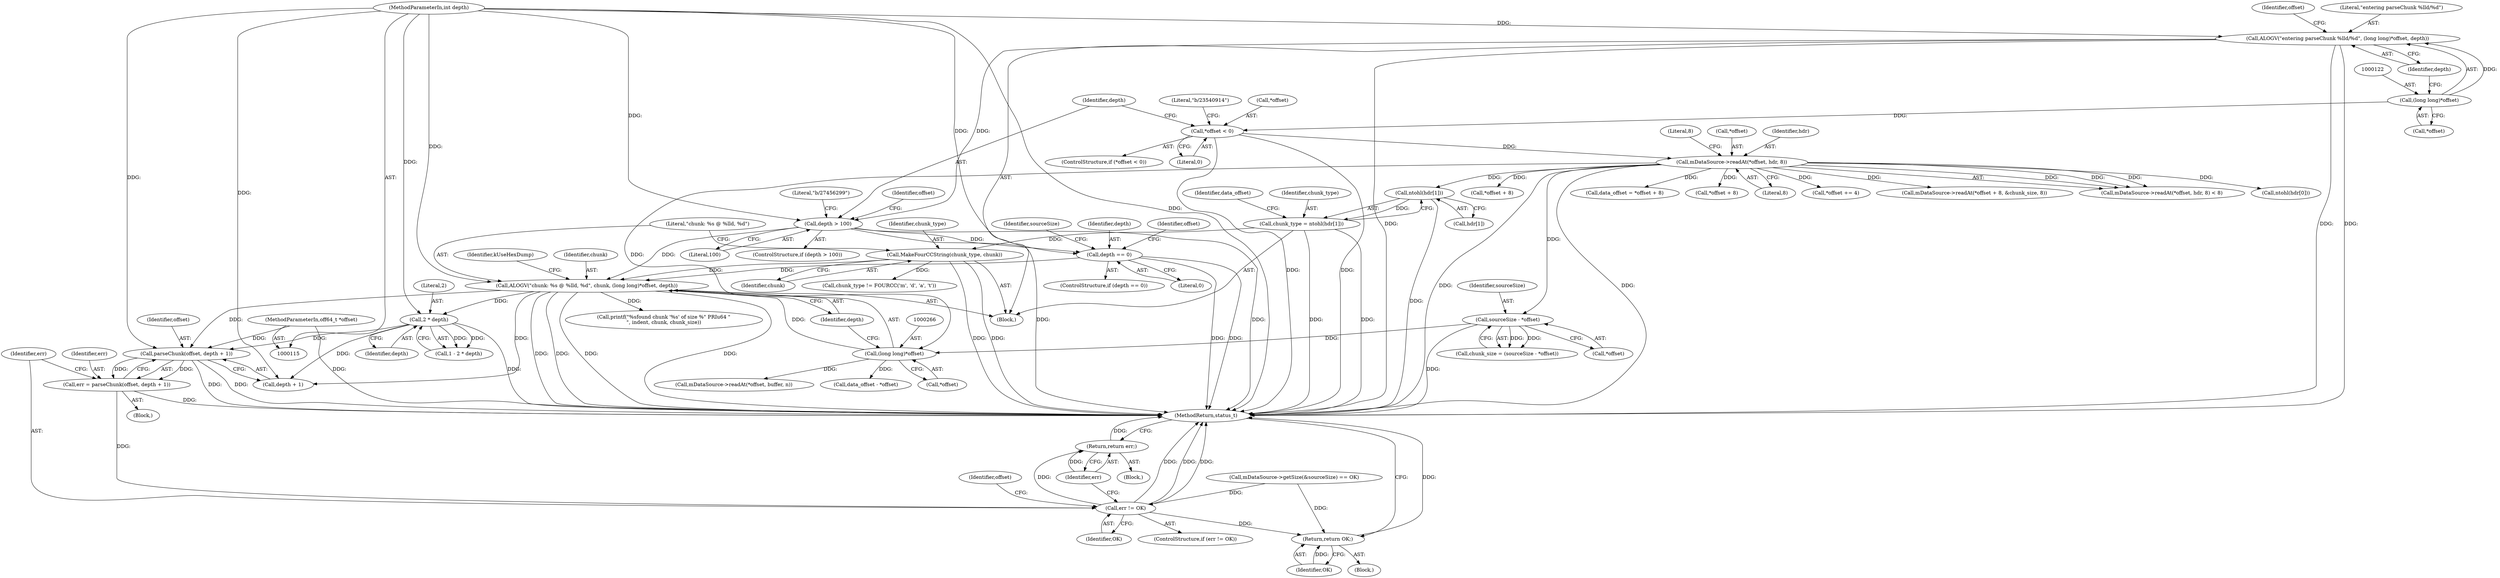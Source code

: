 digraph "0_Android_8a3a2f6ea7defe1a81bb32b3c9f3537f84749b9d@pointer" {
"1000417" [label="(Call,parseChunk(offset, depth + 1))"];
"1000116" [label="(MethodParameterIn,off64_t *offset)"];
"1000288" [label="(Call,2 * depth)"];
"1000262" [label="(Call,ALOGV(\"chunk: %s @ %lld, %d\", chunk, (long long)*offset, depth))"];
"1000259" [label="(Call,MakeFourCCString(chunk_type, chunk))"];
"1000165" [label="(Call,chunk_type = ntohl(hdr[1]))"];
"1000167" [label="(Call,ntohl(hdr[1]))"];
"1000148" [label="(Call,mDataSource->readAt(*offset, hdr, 8))"];
"1000127" [label="(Call,*offset < 0)"];
"1000121" [label="(Call,(long long)*offset)"];
"1000265" [label="(Call,(long long)*offset)"];
"1000232" [label="(Call,sourceSize - *offset)"];
"1000218" [label="(Call,depth == 0)"];
"1000137" [label="(Call,depth > 100)"];
"1000119" [label="(Call,ALOGV(\"entering parseChunk %lld/%d\", (long long)*offset, depth))"];
"1000117" [label="(MethodParameterIn,int depth)"];
"1000415" [label="(Call,err = parseChunk(offset, depth + 1))"];
"1000423" [label="(Call,err != OK)"];
"1000427" [label="(Return,return err;)"];
"1000437" [label="(Return,return OK;)"];
"1000150" [label="(Identifier,offset)"];
"1000416" [label="(Identifier,err)"];
"1000119" [label="(Call,ALOGV(\"entering parseChunk %lld/%d\", (long long)*offset, depth))"];
"1000419" [label="(Call,depth + 1)"];
"1000133" [label="(Literal,\"b/23540914\")"];
"1000233" [label="(Identifier,sourceSize)"];
"1000413" [label="(Block,)"];
"1000246" [label="(Identifier,offset)"];
"1000120" [label="(Literal,\"entering parseChunk %lld/%d\")"];
"1000427" [label="(Return,return err;)"];
"1003923" [label="(MethodReturn,status_t)"];
"1000415" [label="(Call,err = parseChunk(offset, depth + 1))"];
"1000269" [label="(Identifier,depth)"];
"1000220" [label="(Literal,0)"];
"1000234" [label="(Call,*offset)"];
"1000127" [label="(Call,*offset < 0)"];
"1000288" [label="(Call,2 * depth)"];
"1000424" [label="(Identifier,err)"];
"1000418" [label="(Identifier,offset)"];
"1000261" [label="(Identifier,chunk)"];
"1000151" [label="(Identifier,hdr)"];
"1000333" [label="(Call,data_offset - *offset)"];
"1000217" [label="(ControlStructure,if (depth == 0))"];
"1000128" [label="(Call,*offset)"];
"1000136" [label="(ControlStructure,if (depth > 100))"];
"1000121" [label="(Call,(long long)*offset)"];
"1000267" [label="(Call,*offset)"];
"1000165" [label="(Call,chunk_type = ntohl(hdr[1]))"];
"1000167" [label="(Call,ntohl(hdr[1]))"];
"1000265" [label="(Call,(long long)*offset)"];
"1000126" [label="(ControlStructure,if (*offset < 0))"];
"1000423" [label="(Call,err != OK)"];
"1000232" [label="(Call,sourceSize - *offset)"];
"1000168" [label="(Call,hdr[1])"];
"1000148" [label="(Call,mDataSource->readAt(*offset, hdr, 8))"];
"1000227" [label="(Identifier,sourceSize)"];
"1000172" [label="(Call,data_offset = *offset + 8)"];
"1000186" [label="(Call,*offset + 8)"];
"1000230" [label="(Call,chunk_size = (sourceSize - *offset))"];
"1000142" [label="(Literal,\"b/27456299\")"];
"1000116" [label="(MethodParameterIn,off64_t *offset)"];
"1000425" [label="(Identifier,OK)"];
"1000263" [label="(Literal,\"chunk: %s @ %lld, %d\")"];
"1000166" [label="(Identifier,chunk_type)"];
"1000426" [label="(Block,)"];
"1000244" [label="(Call,*offset += 4)"];
"1000260" [label="(Identifier,chunk_type)"];
"1000130" [label="(Literal,0)"];
"1000271" [label="(Identifier,kUseHexDump)"];
"1000411" [label="(Identifier,offset)"];
"1000313" [label="(Call,mDataSource->readAt(*offset, buffer, n))"];
"1000185" [label="(Call,mDataSource->readAt(*offset + 8, &chunk_size, 8))"];
"1000125" [label="(Identifier,depth)"];
"1000438" [label="(Identifier,OK)"];
"1000173" [label="(Identifier,data_offset)"];
"1000147" [label="(Call,mDataSource->readAt(*offset, hdr, 8) < 8)"];
"1000123" [label="(Call,*offset)"];
"1000219" [label="(Identifier,depth)"];
"1000224" [label="(Call,mDataSource->getSize(&sourceSize) == OK)"];
"1000117" [label="(MethodParameterIn,int depth)"];
"1000118" [label="(Block,)"];
"1000289" [label="(Literal,2)"];
"1000437" [label="(Return,return OK;)"];
"1000160" [label="(Call,ntohl(hdr[0]))"];
"1000139" [label="(Literal,100)"];
"1000153" [label="(Literal,8)"];
"1000428" [label="(Identifier,err)"];
"1000417" [label="(Call,parseChunk(offset, depth + 1))"];
"1000174" [label="(Call,*offset + 8)"];
"1000137" [label="(Call,depth > 100)"];
"1000262" [label="(Call,ALOGV(\"chunk: %s @ %lld, %d\", chunk, (long long)*offset, depth))"];
"1000138" [label="(Identifier,depth)"];
"1000152" [label="(Literal,8)"];
"1000396" [label="(Block,)"];
"1000264" [label="(Identifier,chunk)"];
"1000149" [label="(Call,*offset)"];
"1000291" [label="(Call,printf(\"%sfound chunk '%s' of size %\" PRIu64 \"\n\", indent, chunk, chunk_size))"];
"1000286" [label="(Call,1 - 2 * depth)"];
"1000348" [label="(Call,chunk_type != FOURCC('m', 'd', 'a', 't'))"];
"1000129" [label="(Identifier,offset)"];
"1000290" [label="(Identifier,depth)"];
"1000259" [label="(Call,MakeFourCCString(chunk_type, chunk))"];
"1000422" [label="(ControlStructure,if (err != OK))"];
"1000218" [label="(Call,depth == 0)"];
"1000417" -> "1000415"  [label="AST: "];
"1000417" -> "1000419"  [label="CFG: "];
"1000418" -> "1000417"  [label="AST: "];
"1000419" -> "1000417"  [label="AST: "];
"1000415" -> "1000417"  [label="CFG: "];
"1000417" -> "1003923"  [label="DDG: "];
"1000417" -> "1003923"  [label="DDG: "];
"1000417" -> "1000415"  [label="DDG: "];
"1000417" -> "1000415"  [label="DDG: "];
"1000116" -> "1000417"  [label="DDG: "];
"1000288" -> "1000417"  [label="DDG: "];
"1000262" -> "1000417"  [label="DDG: "];
"1000117" -> "1000417"  [label="DDG: "];
"1000116" -> "1000115"  [label="AST: "];
"1000116" -> "1003923"  [label="DDG: "];
"1000288" -> "1000286"  [label="AST: "];
"1000288" -> "1000290"  [label="CFG: "];
"1000289" -> "1000288"  [label="AST: "];
"1000290" -> "1000288"  [label="AST: "];
"1000286" -> "1000288"  [label="CFG: "];
"1000288" -> "1003923"  [label="DDG: "];
"1000288" -> "1000286"  [label="DDG: "];
"1000288" -> "1000286"  [label="DDG: "];
"1000262" -> "1000288"  [label="DDG: "];
"1000117" -> "1000288"  [label="DDG: "];
"1000288" -> "1000419"  [label="DDG: "];
"1000262" -> "1000118"  [label="AST: "];
"1000262" -> "1000269"  [label="CFG: "];
"1000263" -> "1000262"  [label="AST: "];
"1000264" -> "1000262"  [label="AST: "];
"1000265" -> "1000262"  [label="AST: "];
"1000269" -> "1000262"  [label="AST: "];
"1000271" -> "1000262"  [label="CFG: "];
"1000262" -> "1003923"  [label="DDG: "];
"1000262" -> "1003923"  [label="DDG: "];
"1000262" -> "1003923"  [label="DDG: "];
"1000262" -> "1003923"  [label="DDG: "];
"1000259" -> "1000262"  [label="DDG: "];
"1000265" -> "1000262"  [label="DDG: "];
"1000218" -> "1000262"  [label="DDG: "];
"1000137" -> "1000262"  [label="DDG: "];
"1000117" -> "1000262"  [label="DDG: "];
"1000262" -> "1000291"  [label="DDG: "];
"1000262" -> "1000419"  [label="DDG: "];
"1000259" -> "1000118"  [label="AST: "];
"1000259" -> "1000261"  [label="CFG: "];
"1000260" -> "1000259"  [label="AST: "];
"1000261" -> "1000259"  [label="AST: "];
"1000263" -> "1000259"  [label="CFG: "];
"1000259" -> "1003923"  [label="DDG: "];
"1000259" -> "1003923"  [label="DDG: "];
"1000165" -> "1000259"  [label="DDG: "];
"1000259" -> "1000348"  [label="DDG: "];
"1000165" -> "1000118"  [label="AST: "];
"1000165" -> "1000167"  [label="CFG: "];
"1000166" -> "1000165"  [label="AST: "];
"1000167" -> "1000165"  [label="AST: "];
"1000173" -> "1000165"  [label="CFG: "];
"1000165" -> "1003923"  [label="DDG: "];
"1000165" -> "1003923"  [label="DDG: "];
"1000167" -> "1000165"  [label="DDG: "];
"1000167" -> "1000168"  [label="CFG: "];
"1000168" -> "1000167"  [label="AST: "];
"1000167" -> "1003923"  [label="DDG: "];
"1000148" -> "1000167"  [label="DDG: "];
"1000148" -> "1000147"  [label="AST: "];
"1000148" -> "1000152"  [label="CFG: "];
"1000149" -> "1000148"  [label="AST: "];
"1000151" -> "1000148"  [label="AST: "];
"1000152" -> "1000148"  [label="AST: "];
"1000153" -> "1000148"  [label="CFG: "];
"1000148" -> "1003923"  [label="DDG: "];
"1000148" -> "1003923"  [label="DDG: "];
"1000148" -> "1000147"  [label="DDG: "];
"1000148" -> "1000147"  [label="DDG: "];
"1000148" -> "1000147"  [label="DDG: "];
"1000127" -> "1000148"  [label="DDG: "];
"1000148" -> "1000160"  [label="DDG: "];
"1000148" -> "1000172"  [label="DDG: "];
"1000148" -> "1000174"  [label="DDG: "];
"1000148" -> "1000185"  [label="DDG: "];
"1000148" -> "1000186"  [label="DDG: "];
"1000148" -> "1000232"  [label="DDG: "];
"1000148" -> "1000244"  [label="DDG: "];
"1000148" -> "1000265"  [label="DDG: "];
"1000127" -> "1000126"  [label="AST: "];
"1000127" -> "1000130"  [label="CFG: "];
"1000128" -> "1000127"  [label="AST: "];
"1000130" -> "1000127"  [label="AST: "];
"1000133" -> "1000127"  [label="CFG: "];
"1000138" -> "1000127"  [label="CFG: "];
"1000127" -> "1003923"  [label="DDG: "];
"1000127" -> "1003923"  [label="DDG: "];
"1000121" -> "1000127"  [label="DDG: "];
"1000121" -> "1000119"  [label="AST: "];
"1000121" -> "1000123"  [label="CFG: "];
"1000122" -> "1000121"  [label="AST: "];
"1000123" -> "1000121"  [label="AST: "];
"1000125" -> "1000121"  [label="CFG: "];
"1000121" -> "1000119"  [label="DDG: "];
"1000265" -> "1000267"  [label="CFG: "];
"1000266" -> "1000265"  [label="AST: "];
"1000267" -> "1000265"  [label="AST: "];
"1000269" -> "1000265"  [label="CFG: "];
"1000232" -> "1000265"  [label="DDG: "];
"1000265" -> "1000313"  [label="DDG: "];
"1000265" -> "1000333"  [label="DDG: "];
"1000232" -> "1000230"  [label="AST: "];
"1000232" -> "1000234"  [label="CFG: "];
"1000233" -> "1000232"  [label="AST: "];
"1000234" -> "1000232"  [label="AST: "];
"1000230" -> "1000232"  [label="CFG: "];
"1000232" -> "1003923"  [label="DDG: "];
"1000232" -> "1000230"  [label="DDG: "];
"1000232" -> "1000230"  [label="DDG: "];
"1000218" -> "1000217"  [label="AST: "];
"1000218" -> "1000220"  [label="CFG: "];
"1000219" -> "1000218"  [label="AST: "];
"1000220" -> "1000218"  [label="AST: "];
"1000227" -> "1000218"  [label="CFG: "];
"1000246" -> "1000218"  [label="CFG: "];
"1000218" -> "1003923"  [label="DDG: "];
"1000218" -> "1003923"  [label="DDG: "];
"1000137" -> "1000218"  [label="DDG: "];
"1000117" -> "1000218"  [label="DDG: "];
"1000137" -> "1000136"  [label="AST: "];
"1000137" -> "1000139"  [label="CFG: "];
"1000138" -> "1000137"  [label="AST: "];
"1000139" -> "1000137"  [label="AST: "];
"1000142" -> "1000137"  [label="CFG: "];
"1000150" -> "1000137"  [label="CFG: "];
"1000137" -> "1003923"  [label="DDG: "];
"1000137" -> "1003923"  [label="DDG: "];
"1000119" -> "1000137"  [label="DDG: "];
"1000117" -> "1000137"  [label="DDG: "];
"1000119" -> "1000118"  [label="AST: "];
"1000119" -> "1000125"  [label="CFG: "];
"1000120" -> "1000119"  [label="AST: "];
"1000125" -> "1000119"  [label="AST: "];
"1000129" -> "1000119"  [label="CFG: "];
"1000119" -> "1003923"  [label="DDG: "];
"1000119" -> "1003923"  [label="DDG: "];
"1000119" -> "1003923"  [label="DDG: "];
"1000117" -> "1000119"  [label="DDG: "];
"1000117" -> "1000115"  [label="AST: "];
"1000117" -> "1003923"  [label="DDG: "];
"1000117" -> "1000419"  [label="DDG: "];
"1000415" -> "1000413"  [label="AST: "];
"1000416" -> "1000415"  [label="AST: "];
"1000424" -> "1000415"  [label="CFG: "];
"1000415" -> "1003923"  [label="DDG: "];
"1000415" -> "1000423"  [label="DDG: "];
"1000423" -> "1000422"  [label="AST: "];
"1000423" -> "1000425"  [label="CFG: "];
"1000424" -> "1000423"  [label="AST: "];
"1000425" -> "1000423"  [label="AST: "];
"1000411" -> "1000423"  [label="CFG: "];
"1000428" -> "1000423"  [label="CFG: "];
"1000423" -> "1003923"  [label="DDG: "];
"1000423" -> "1003923"  [label="DDG: "];
"1000423" -> "1003923"  [label="DDG: "];
"1000224" -> "1000423"  [label="DDG: "];
"1000423" -> "1000427"  [label="DDG: "];
"1000423" -> "1000437"  [label="DDG: "];
"1000427" -> "1000426"  [label="AST: "];
"1000427" -> "1000428"  [label="CFG: "];
"1000428" -> "1000427"  [label="AST: "];
"1003923" -> "1000427"  [label="CFG: "];
"1000427" -> "1003923"  [label="DDG: "];
"1000428" -> "1000427"  [label="DDG: "];
"1000437" -> "1000396"  [label="AST: "];
"1000437" -> "1000438"  [label="CFG: "];
"1000438" -> "1000437"  [label="AST: "];
"1003923" -> "1000437"  [label="CFG: "];
"1000437" -> "1003923"  [label="DDG: "];
"1000438" -> "1000437"  [label="DDG: "];
"1000224" -> "1000437"  [label="DDG: "];
}
